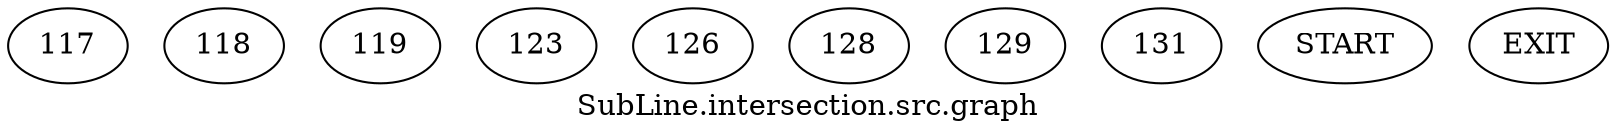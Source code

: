 /* --------------------------------------------------- */
/* Generated by Dr. Garbage Control Flow Graph Factory */
/* http://www.drgarbage.com                            */
/* Version: 4.5.0.201508311741                         */
/* Retrieved on: 2020-01-07 08:42:04.891               */
/* --------------------------------------------------- */
digraph "SubLine.intersection.src.graph" {
 graph [label="SubLine.intersection.src.graph"];
 2 [label="117" ]
 3 [label="118" ]
 4 [label="119" ]
 5 [label="123" ]
 6 [label="126" ]
 7 [label="128" ]
 8 [label="129" ]
 9 [label="131" ]
 10 [label="START" ]
 11 [label="EXIT" ]
 10  2
 2  3
 3  4
 3  5
 5  6
 6  7
 7  8
 7  9
 4  11
 8  11
 9  11
}
